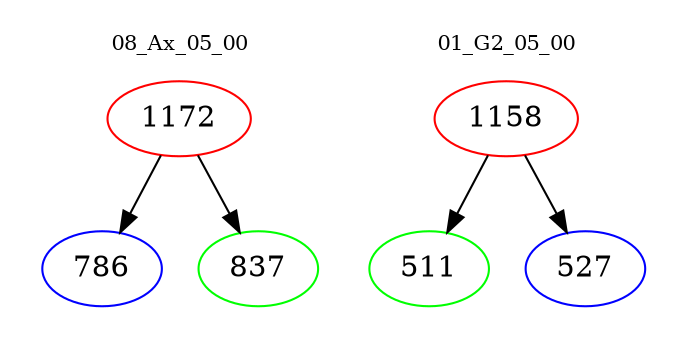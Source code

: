 digraph{
subgraph cluster_0 {
color = white
label = "08_Ax_05_00";
fontsize=10;
T0_1172 [label="1172", color="red"]
T0_1172 -> T0_786 [color="black"]
T0_786 [label="786", color="blue"]
T0_1172 -> T0_837 [color="black"]
T0_837 [label="837", color="green"]
}
subgraph cluster_1 {
color = white
label = "01_G2_05_00";
fontsize=10;
T1_1158 [label="1158", color="red"]
T1_1158 -> T1_511 [color="black"]
T1_511 [label="511", color="green"]
T1_1158 -> T1_527 [color="black"]
T1_527 [label="527", color="blue"]
}
}

